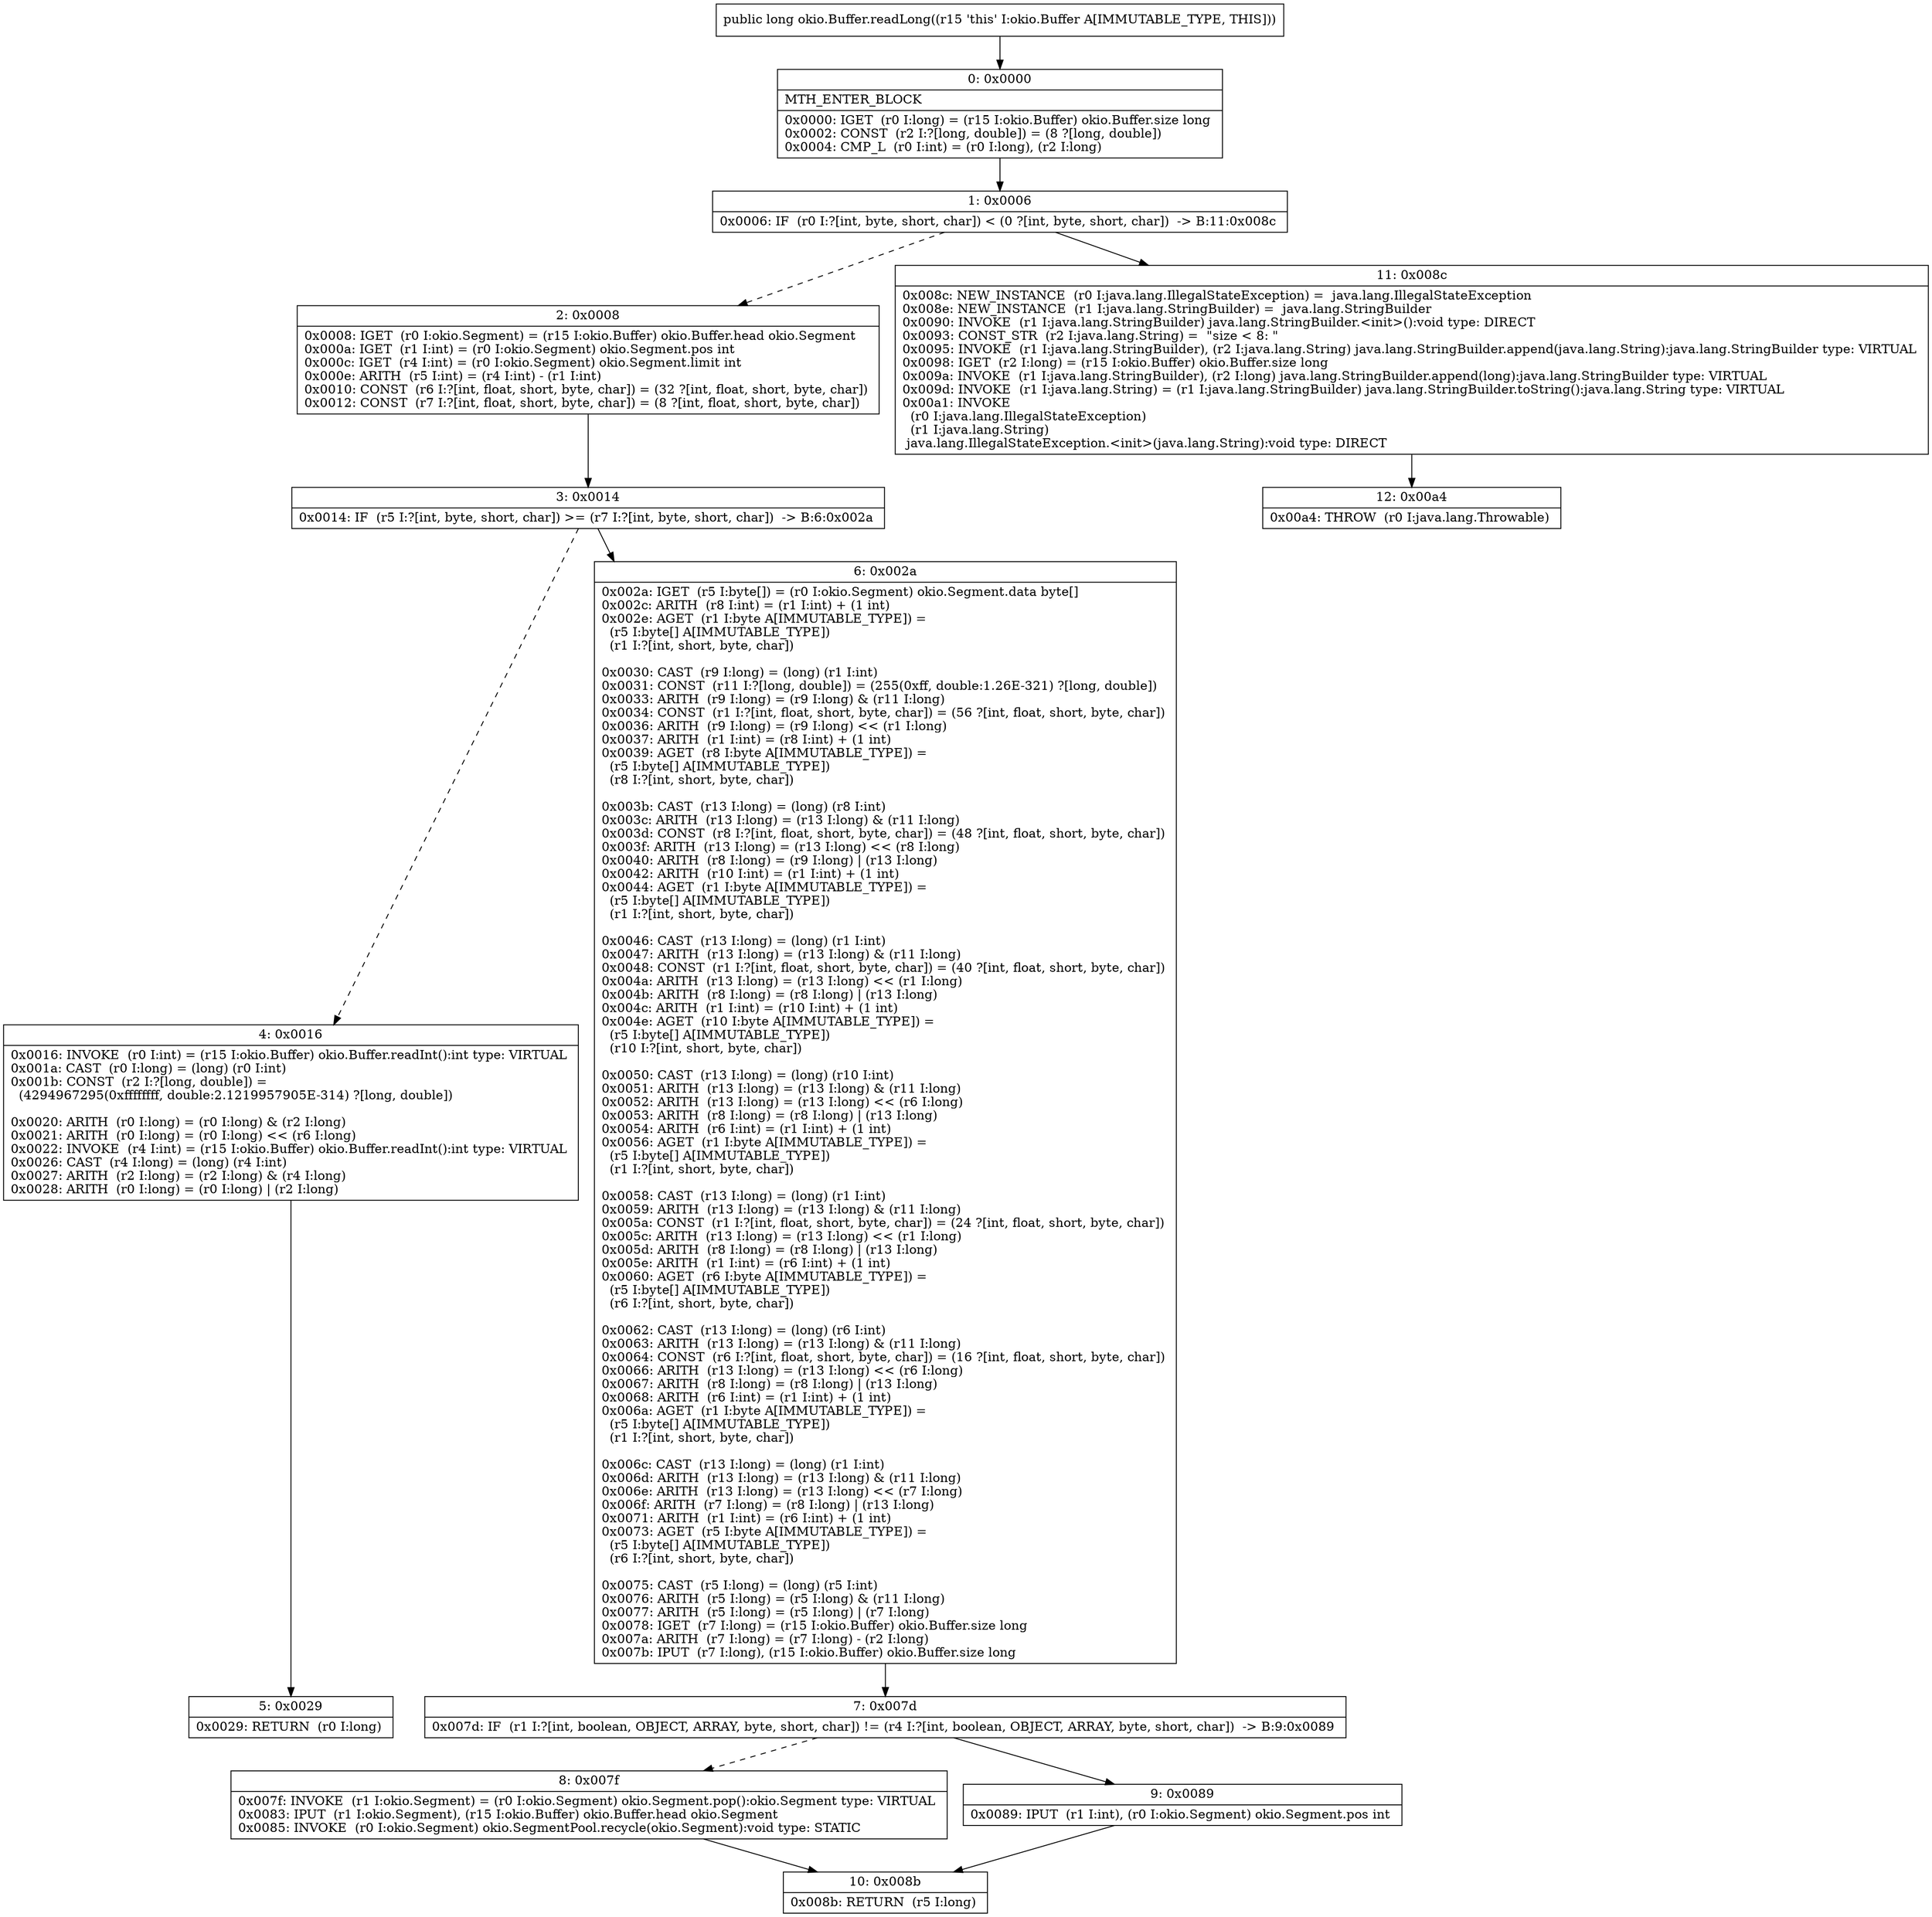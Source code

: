 digraph "CFG forokio.Buffer.readLong()J" {
Node_0 [shape=record,label="{0\:\ 0x0000|MTH_ENTER_BLOCK\l|0x0000: IGET  (r0 I:long) = (r15 I:okio.Buffer) okio.Buffer.size long \l0x0002: CONST  (r2 I:?[long, double]) = (8 ?[long, double]) \l0x0004: CMP_L  (r0 I:int) = (r0 I:long), (r2 I:long) \l}"];
Node_1 [shape=record,label="{1\:\ 0x0006|0x0006: IF  (r0 I:?[int, byte, short, char]) \< (0 ?[int, byte, short, char])  \-\> B:11:0x008c \l}"];
Node_2 [shape=record,label="{2\:\ 0x0008|0x0008: IGET  (r0 I:okio.Segment) = (r15 I:okio.Buffer) okio.Buffer.head okio.Segment \l0x000a: IGET  (r1 I:int) = (r0 I:okio.Segment) okio.Segment.pos int \l0x000c: IGET  (r4 I:int) = (r0 I:okio.Segment) okio.Segment.limit int \l0x000e: ARITH  (r5 I:int) = (r4 I:int) \- (r1 I:int) \l0x0010: CONST  (r6 I:?[int, float, short, byte, char]) = (32 ?[int, float, short, byte, char]) \l0x0012: CONST  (r7 I:?[int, float, short, byte, char]) = (8 ?[int, float, short, byte, char]) \l}"];
Node_3 [shape=record,label="{3\:\ 0x0014|0x0014: IF  (r5 I:?[int, byte, short, char]) \>= (r7 I:?[int, byte, short, char])  \-\> B:6:0x002a \l}"];
Node_4 [shape=record,label="{4\:\ 0x0016|0x0016: INVOKE  (r0 I:int) = (r15 I:okio.Buffer) okio.Buffer.readInt():int type: VIRTUAL \l0x001a: CAST  (r0 I:long) = (long) (r0 I:int) \l0x001b: CONST  (r2 I:?[long, double]) = \l  (4294967295(0xffffffff, double:2.1219957905E\-314) ?[long, double])\l \l0x0020: ARITH  (r0 I:long) = (r0 I:long) & (r2 I:long) \l0x0021: ARITH  (r0 I:long) = (r0 I:long) \<\< (r6 I:long) \l0x0022: INVOKE  (r4 I:int) = (r15 I:okio.Buffer) okio.Buffer.readInt():int type: VIRTUAL \l0x0026: CAST  (r4 I:long) = (long) (r4 I:int) \l0x0027: ARITH  (r2 I:long) = (r2 I:long) & (r4 I:long) \l0x0028: ARITH  (r0 I:long) = (r0 I:long) \| (r2 I:long) \l}"];
Node_5 [shape=record,label="{5\:\ 0x0029|0x0029: RETURN  (r0 I:long) \l}"];
Node_6 [shape=record,label="{6\:\ 0x002a|0x002a: IGET  (r5 I:byte[]) = (r0 I:okio.Segment) okio.Segment.data byte[] \l0x002c: ARITH  (r8 I:int) = (r1 I:int) + (1 int) \l0x002e: AGET  (r1 I:byte A[IMMUTABLE_TYPE]) = \l  (r5 I:byte[] A[IMMUTABLE_TYPE])\l  (r1 I:?[int, short, byte, char])\l \l0x0030: CAST  (r9 I:long) = (long) (r1 I:int) \l0x0031: CONST  (r11 I:?[long, double]) = (255(0xff, double:1.26E\-321) ?[long, double]) \l0x0033: ARITH  (r9 I:long) = (r9 I:long) & (r11 I:long) \l0x0034: CONST  (r1 I:?[int, float, short, byte, char]) = (56 ?[int, float, short, byte, char]) \l0x0036: ARITH  (r9 I:long) = (r9 I:long) \<\< (r1 I:long) \l0x0037: ARITH  (r1 I:int) = (r8 I:int) + (1 int) \l0x0039: AGET  (r8 I:byte A[IMMUTABLE_TYPE]) = \l  (r5 I:byte[] A[IMMUTABLE_TYPE])\l  (r8 I:?[int, short, byte, char])\l \l0x003b: CAST  (r13 I:long) = (long) (r8 I:int) \l0x003c: ARITH  (r13 I:long) = (r13 I:long) & (r11 I:long) \l0x003d: CONST  (r8 I:?[int, float, short, byte, char]) = (48 ?[int, float, short, byte, char]) \l0x003f: ARITH  (r13 I:long) = (r13 I:long) \<\< (r8 I:long) \l0x0040: ARITH  (r8 I:long) = (r9 I:long) \| (r13 I:long) \l0x0042: ARITH  (r10 I:int) = (r1 I:int) + (1 int) \l0x0044: AGET  (r1 I:byte A[IMMUTABLE_TYPE]) = \l  (r5 I:byte[] A[IMMUTABLE_TYPE])\l  (r1 I:?[int, short, byte, char])\l \l0x0046: CAST  (r13 I:long) = (long) (r1 I:int) \l0x0047: ARITH  (r13 I:long) = (r13 I:long) & (r11 I:long) \l0x0048: CONST  (r1 I:?[int, float, short, byte, char]) = (40 ?[int, float, short, byte, char]) \l0x004a: ARITH  (r13 I:long) = (r13 I:long) \<\< (r1 I:long) \l0x004b: ARITH  (r8 I:long) = (r8 I:long) \| (r13 I:long) \l0x004c: ARITH  (r1 I:int) = (r10 I:int) + (1 int) \l0x004e: AGET  (r10 I:byte A[IMMUTABLE_TYPE]) = \l  (r5 I:byte[] A[IMMUTABLE_TYPE])\l  (r10 I:?[int, short, byte, char])\l \l0x0050: CAST  (r13 I:long) = (long) (r10 I:int) \l0x0051: ARITH  (r13 I:long) = (r13 I:long) & (r11 I:long) \l0x0052: ARITH  (r13 I:long) = (r13 I:long) \<\< (r6 I:long) \l0x0053: ARITH  (r8 I:long) = (r8 I:long) \| (r13 I:long) \l0x0054: ARITH  (r6 I:int) = (r1 I:int) + (1 int) \l0x0056: AGET  (r1 I:byte A[IMMUTABLE_TYPE]) = \l  (r5 I:byte[] A[IMMUTABLE_TYPE])\l  (r1 I:?[int, short, byte, char])\l \l0x0058: CAST  (r13 I:long) = (long) (r1 I:int) \l0x0059: ARITH  (r13 I:long) = (r13 I:long) & (r11 I:long) \l0x005a: CONST  (r1 I:?[int, float, short, byte, char]) = (24 ?[int, float, short, byte, char]) \l0x005c: ARITH  (r13 I:long) = (r13 I:long) \<\< (r1 I:long) \l0x005d: ARITH  (r8 I:long) = (r8 I:long) \| (r13 I:long) \l0x005e: ARITH  (r1 I:int) = (r6 I:int) + (1 int) \l0x0060: AGET  (r6 I:byte A[IMMUTABLE_TYPE]) = \l  (r5 I:byte[] A[IMMUTABLE_TYPE])\l  (r6 I:?[int, short, byte, char])\l \l0x0062: CAST  (r13 I:long) = (long) (r6 I:int) \l0x0063: ARITH  (r13 I:long) = (r13 I:long) & (r11 I:long) \l0x0064: CONST  (r6 I:?[int, float, short, byte, char]) = (16 ?[int, float, short, byte, char]) \l0x0066: ARITH  (r13 I:long) = (r13 I:long) \<\< (r6 I:long) \l0x0067: ARITH  (r8 I:long) = (r8 I:long) \| (r13 I:long) \l0x0068: ARITH  (r6 I:int) = (r1 I:int) + (1 int) \l0x006a: AGET  (r1 I:byte A[IMMUTABLE_TYPE]) = \l  (r5 I:byte[] A[IMMUTABLE_TYPE])\l  (r1 I:?[int, short, byte, char])\l \l0x006c: CAST  (r13 I:long) = (long) (r1 I:int) \l0x006d: ARITH  (r13 I:long) = (r13 I:long) & (r11 I:long) \l0x006e: ARITH  (r13 I:long) = (r13 I:long) \<\< (r7 I:long) \l0x006f: ARITH  (r7 I:long) = (r8 I:long) \| (r13 I:long) \l0x0071: ARITH  (r1 I:int) = (r6 I:int) + (1 int) \l0x0073: AGET  (r5 I:byte A[IMMUTABLE_TYPE]) = \l  (r5 I:byte[] A[IMMUTABLE_TYPE])\l  (r6 I:?[int, short, byte, char])\l \l0x0075: CAST  (r5 I:long) = (long) (r5 I:int) \l0x0076: ARITH  (r5 I:long) = (r5 I:long) & (r11 I:long) \l0x0077: ARITH  (r5 I:long) = (r5 I:long) \| (r7 I:long) \l0x0078: IGET  (r7 I:long) = (r15 I:okio.Buffer) okio.Buffer.size long \l0x007a: ARITH  (r7 I:long) = (r7 I:long) \- (r2 I:long) \l0x007b: IPUT  (r7 I:long), (r15 I:okio.Buffer) okio.Buffer.size long \l}"];
Node_7 [shape=record,label="{7\:\ 0x007d|0x007d: IF  (r1 I:?[int, boolean, OBJECT, ARRAY, byte, short, char]) != (r4 I:?[int, boolean, OBJECT, ARRAY, byte, short, char])  \-\> B:9:0x0089 \l}"];
Node_8 [shape=record,label="{8\:\ 0x007f|0x007f: INVOKE  (r1 I:okio.Segment) = (r0 I:okio.Segment) okio.Segment.pop():okio.Segment type: VIRTUAL \l0x0083: IPUT  (r1 I:okio.Segment), (r15 I:okio.Buffer) okio.Buffer.head okio.Segment \l0x0085: INVOKE  (r0 I:okio.Segment) okio.SegmentPool.recycle(okio.Segment):void type: STATIC \l}"];
Node_9 [shape=record,label="{9\:\ 0x0089|0x0089: IPUT  (r1 I:int), (r0 I:okio.Segment) okio.Segment.pos int \l}"];
Node_10 [shape=record,label="{10\:\ 0x008b|0x008b: RETURN  (r5 I:long) \l}"];
Node_11 [shape=record,label="{11\:\ 0x008c|0x008c: NEW_INSTANCE  (r0 I:java.lang.IllegalStateException) =  java.lang.IllegalStateException \l0x008e: NEW_INSTANCE  (r1 I:java.lang.StringBuilder) =  java.lang.StringBuilder \l0x0090: INVOKE  (r1 I:java.lang.StringBuilder) java.lang.StringBuilder.\<init\>():void type: DIRECT \l0x0093: CONST_STR  (r2 I:java.lang.String) =  \"size \< 8: \" \l0x0095: INVOKE  (r1 I:java.lang.StringBuilder), (r2 I:java.lang.String) java.lang.StringBuilder.append(java.lang.String):java.lang.StringBuilder type: VIRTUAL \l0x0098: IGET  (r2 I:long) = (r15 I:okio.Buffer) okio.Buffer.size long \l0x009a: INVOKE  (r1 I:java.lang.StringBuilder), (r2 I:long) java.lang.StringBuilder.append(long):java.lang.StringBuilder type: VIRTUAL \l0x009d: INVOKE  (r1 I:java.lang.String) = (r1 I:java.lang.StringBuilder) java.lang.StringBuilder.toString():java.lang.String type: VIRTUAL \l0x00a1: INVOKE  \l  (r0 I:java.lang.IllegalStateException)\l  (r1 I:java.lang.String)\l java.lang.IllegalStateException.\<init\>(java.lang.String):void type: DIRECT \l}"];
Node_12 [shape=record,label="{12\:\ 0x00a4|0x00a4: THROW  (r0 I:java.lang.Throwable) \l}"];
MethodNode[shape=record,label="{public long okio.Buffer.readLong((r15 'this' I:okio.Buffer A[IMMUTABLE_TYPE, THIS])) }"];
MethodNode -> Node_0;
Node_0 -> Node_1;
Node_1 -> Node_2[style=dashed];
Node_1 -> Node_11;
Node_2 -> Node_3;
Node_3 -> Node_4[style=dashed];
Node_3 -> Node_6;
Node_4 -> Node_5;
Node_6 -> Node_7;
Node_7 -> Node_8[style=dashed];
Node_7 -> Node_9;
Node_8 -> Node_10;
Node_9 -> Node_10;
Node_11 -> Node_12;
}

